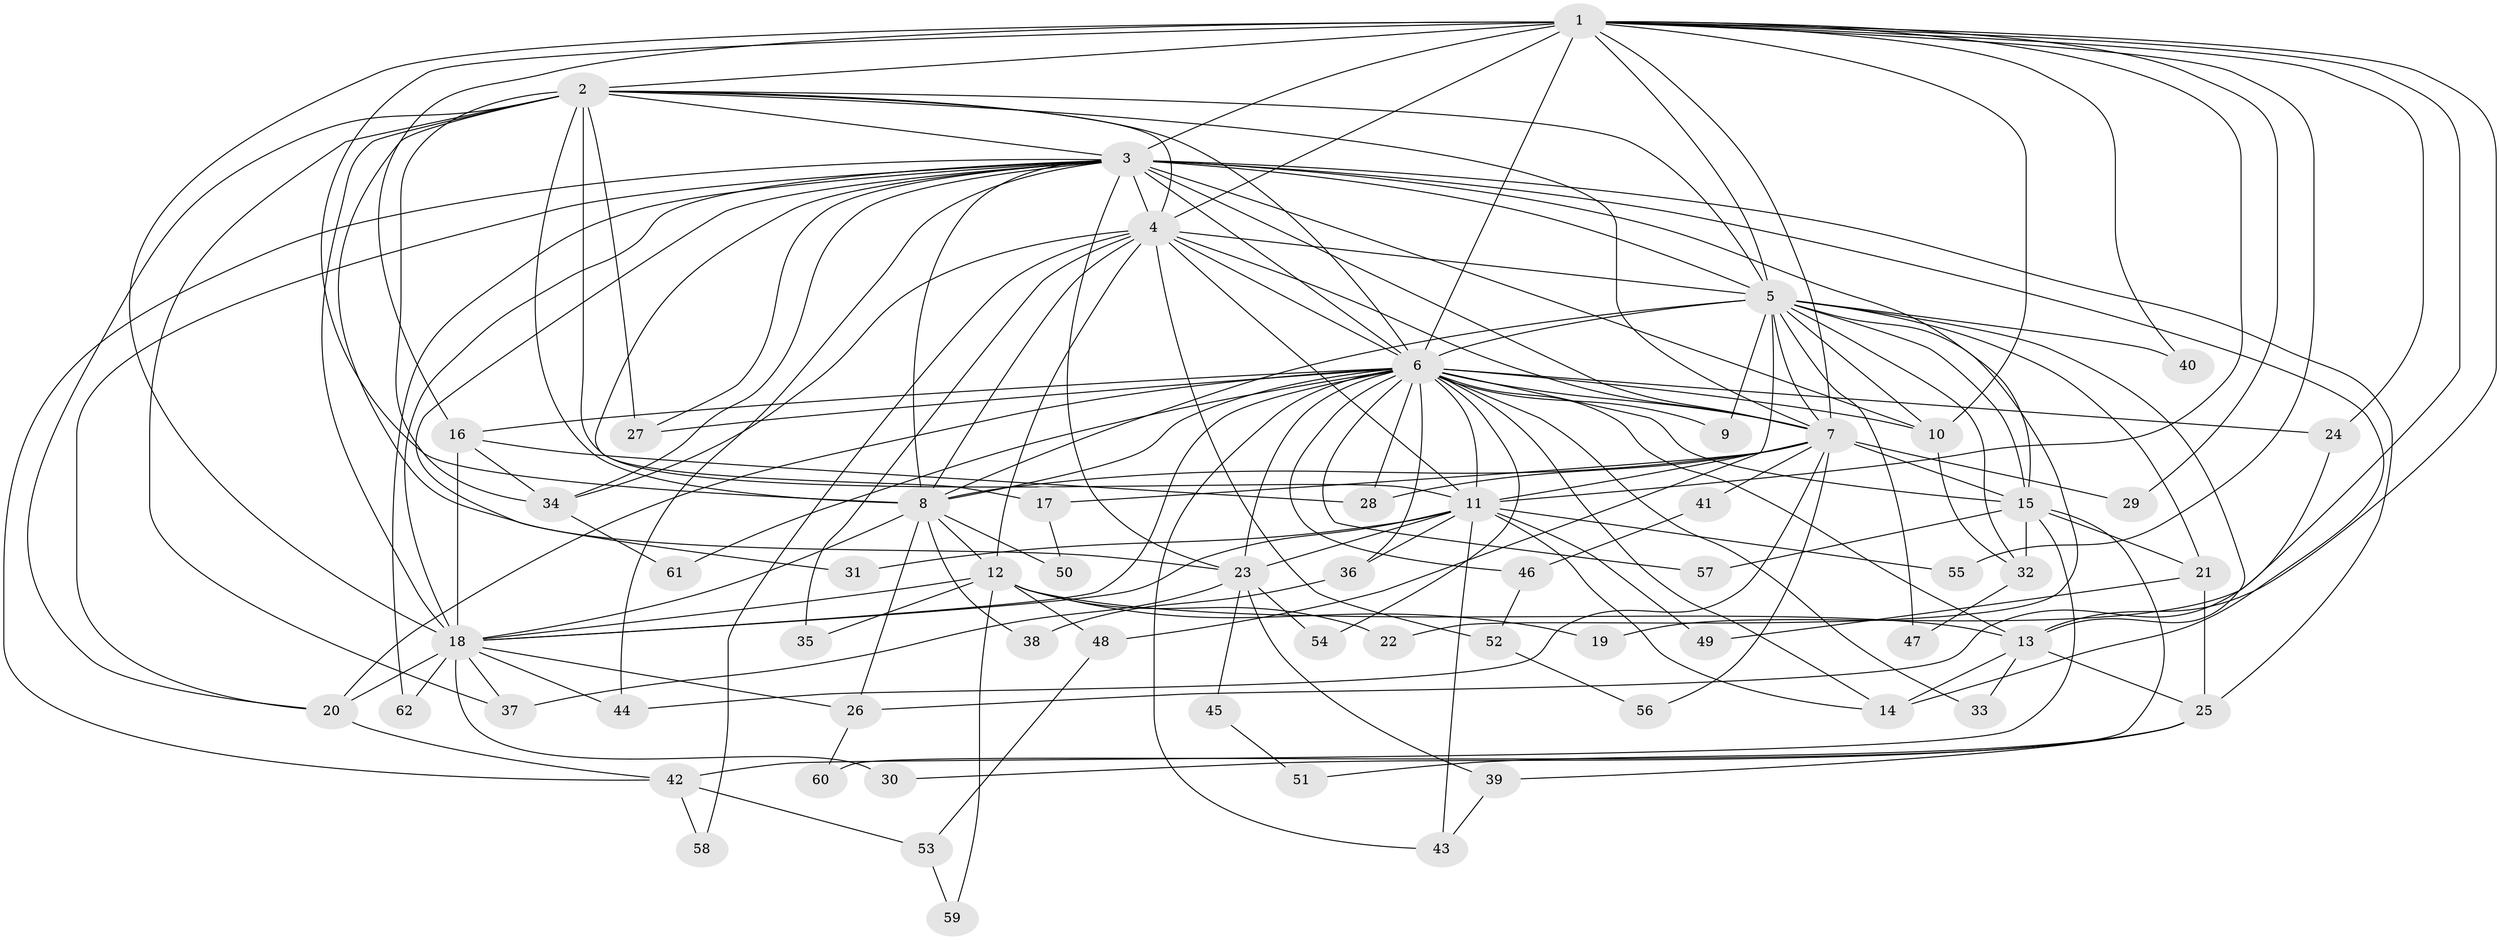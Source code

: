 // original degree distribution, {22: 0.016129032258064516, 31: 0.008064516129032258, 16: 0.008064516129032258, 19: 0.008064516129032258, 18: 0.008064516129032258, 20: 0.008064516129032258, 17: 0.008064516129032258, 21: 0.008064516129032258, 29: 0.008064516129032258, 2: 0.5161290322580645, 3: 0.24193548387096775, 4: 0.08064516129032258, 9: 0.008064516129032258, 5: 0.03225806451612903, 8: 0.008064516129032258, 13: 0.008064516129032258, 7: 0.008064516129032258, 10: 0.008064516129032258, 6: 0.008064516129032258}
// Generated by graph-tools (version 1.1) at 2025/34/03/09/25 02:34:59]
// undirected, 62 vertices, 166 edges
graph export_dot {
graph [start="1"]
  node [color=gray90,style=filled];
  1;
  2;
  3;
  4;
  5;
  6;
  7;
  8;
  9;
  10;
  11;
  12;
  13;
  14;
  15;
  16;
  17;
  18;
  19;
  20;
  21;
  22;
  23;
  24;
  25;
  26;
  27;
  28;
  29;
  30;
  31;
  32;
  33;
  34;
  35;
  36;
  37;
  38;
  39;
  40;
  41;
  42;
  43;
  44;
  45;
  46;
  47;
  48;
  49;
  50;
  51;
  52;
  53;
  54;
  55;
  56;
  57;
  58;
  59;
  60;
  61;
  62;
  1 -- 2 [weight=2.0];
  1 -- 3 [weight=2.0];
  1 -- 4 [weight=2.0];
  1 -- 5 [weight=1.0];
  1 -- 6 [weight=2.0];
  1 -- 7 [weight=1.0];
  1 -- 8 [weight=2.0];
  1 -- 10 [weight=1.0];
  1 -- 11 [weight=1.0];
  1 -- 13 [weight=1.0];
  1 -- 16 [weight=1.0];
  1 -- 18 [weight=2.0];
  1 -- 19 [weight=1.0];
  1 -- 24 [weight=1.0];
  1 -- 29 [weight=1.0];
  1 -- 40 [weight=1.0];
  1 -- 55 [weight=1.0];
  2 -- 3 [weight=2.0];
  2 -- 4 [weight=1.0];
  2 -- 5 [weight=2.0];
  2 -- 6 [weight=3.0];
  2 -- 7 [weight=1.0];
  2 -- 8 [weight=1.0];
  2 -- 11 [weight=12.0];
  2 -- 18 [weight=1.0];
  2 -- 20 [weight=1.0];
  2 -- 23 [weight=1.0];
  2 -- 27 [weight=1.0];
  2 -- 34 [weight=2.0];
  2 -- 37 [weight=1.0];
  3 -- 4 [weight=3.0];
  3 -- 5 [weight=2.0];
  3 -- 6 [weight=4.0];
  3 -- 7 [weight=3.0];
  3 -- 8 [weight=3.0];
  3 -- 10 [weight=2.0];
  3 -- 14 [weight=1.0];
  3 -- 15 [weight=1.0];
  3 -- 17 [weight=1.0];
  3 -- 18 [weight=2.0];
  3 -- 20 [weight=1.0];
  3 -- 23 [weight=1.0];
  3 -- 25 [weight=1.0];
  3 -- 27 [weight=1.0];
  3 -- 31 [weight=2.0];
  3 -- 34 [weight=1.0];
  3 -- 42 [weight=1.0];
  3 -- 44 [weight=1.0];
  3 -- 62 [weight=1.0];
  4 -- 5 [weight=2.0];
  4 -- 6 [weight=2.0];
  4 -- 7 [weight=1.0];
  4 -- 8 [weight=1.0];
  4 -- 11 [weight=1.0];
  4 -- 12 [weight=1.0];
  4 -- 34 [weight=1.0];
  4 -- 35 [weight=1.0];
  4 -- 52 [weight=1.0];
  4 -- 58 [weight=1.0];
  5 -- 6 [weight=2.0];
  5 -- 7 [weight=2.0];
  5 -- 8 [weight=1.0];
  5 -- 9 [weight=1.0];
  5 -- 10 [weight=1.0];
  5 -- 13 [weight=1.0];
  5 -- 15 [weight=1.0];
  5 -- 21 [weight=1.0];
  5 -- 22 [weight=1.0];
  5 -- 32 [weight=1.0];
  5 -- 40 [weight=1.0];
  5 -- 47 [weight=1.0];
  5 -- 48 [weight=1.0];
  6 -- 7 [weight=2.0];
  6 -- 8 [weight=2.0];
  6 -- 9 [weight=1.0];
  6 -- 10 [weight=3.0];
  6 -- 11 [weight=3.0];
  6 -- 13 [weight=1.0];
  6 -- 14 [weight=1.0];
  6 -- 15 [weight=1.0];
  6 -- 16 [weight=1.0];
  6 -- 18 [weight=1.0];
  6 -- 20 [weight=2.0];
  6 -- 23 [weight=2.0];
  6 -- 24 [weight=1.0];
  6 -- 27 [weight=1.0];
  6 -- 28 [weight=1.0];
  6 -- 33 [weight=1.0];
  6 -- 36 [weight=1.0];
  6 -- 43 [weight=1.0];
  6 -- 46 [weight=1.0];
  6 -- 54 [weight=1.0];
  6 -- 57 [weight=1.0];
  6 -- 61 [weight=1.0];
  7 -- 8 [weight=1.0];
  7 -- 11 [weight=1.0];
  7 -- 15 [weight=1.0];
  7 -- 17 [weight=2.0];
  7 -- 28 [weight=1.0];
  7 -- 29 [weight=1.0];
  7 -- 41 [weight=1.0];
  7 -- 44 [weight=1.0];
  7 -- 56 [weight=1.0];
  8 -- 12 [weight=1.0];
  8 -- 18 [weight=2.0];
  8 -- 26 [weight=1.0];
  8 -- 38 [weight=1.0];
  8 -- 50 [weight=1.0];
  10 -- 32 [weight=1.0];
  11 -- 14 [weight=1.0];
  11 -- 18 [weight=1.0];
  11 -- 23 [weight=2.0];
  11 -- 31 [weight=1.0];
  11 -- 36 [weight=1.0];
  11 -- 43 [weight=1.0];
  11 -- 49 [weight=1.0];
  11 -- 55 [weight=1.0];
  12 -- 13 [weight=1.0];
  12 -- 18 [weight=1.0];
  12 -- 19 [weight=1.0];
  12 -- 22 [weight=1.0];
  12 -- 35 [weight=1.0];
  12 -- 48 [weight=1.0];
  12 -- 59 [weight=1.0];
  13 -- 14 [weight=1.0];
  13 -- 25 [weight=1.0];
  13 -- 33 [weight=1.0];
  15 -- 21 [weight=1.0];
  15 -- 32 [weight=1.0];
  15 -- 42 [weight=1.0];
  15 -- 57 [weight=1.0];
  15 -- 60 [weight=1.0];
  16 -- 18 [weight=9.0];
  16 -- 28 [weight=1.0];
  16 -- 34 [weight=1.0];
  17 -- 50 [weight=1.0];
  18 -- 20 [weight=1.0];
  18 -- 26 [weight=1.0];
  18 -- 30 [weight=1.0];
  18 -- 37 [weight=1.0];
  18 -- 44 [weight=1.0];
  18 -- 62 [weight=1.0];
  20 -- 42 [weight=1.0];
  21 -- 25 [weight=1.0];
  21 -- 49 [weight=1.0];
  23 -- 37 [weight=1.0];
  23 -- 39 [weight=1.0];
  23 -- 45 [weight=1.0];
  23 -- 54 [weight=1.0];
  24 -- 26 [weight=1.0];
  25 -- 30 [weight=1.0];
  25 -- 39 [weight=1.0];
  25 -- 51 [weight=1.0];
  26 -- 60 [weight=1.0];
  32 -- 47 [weight=1.0];
  34 -- 61 [weight=1.0];
  36 -- 38 [weight=1.0];
  39 -- 43 [weight=1.0];
  41 -- 46 [weight=1.0];
  42 -- 53 [weight=1.0];
  42 -- 58 [weight=1.0];
  45 -- 51 [weight=1.0];
  46 -- 52 [weight=1.0];
  48 -- 53 [weight=1.0];
  52 -- 56 [weight=1.0];
  53 -- 59 [weight=1.0];
}
